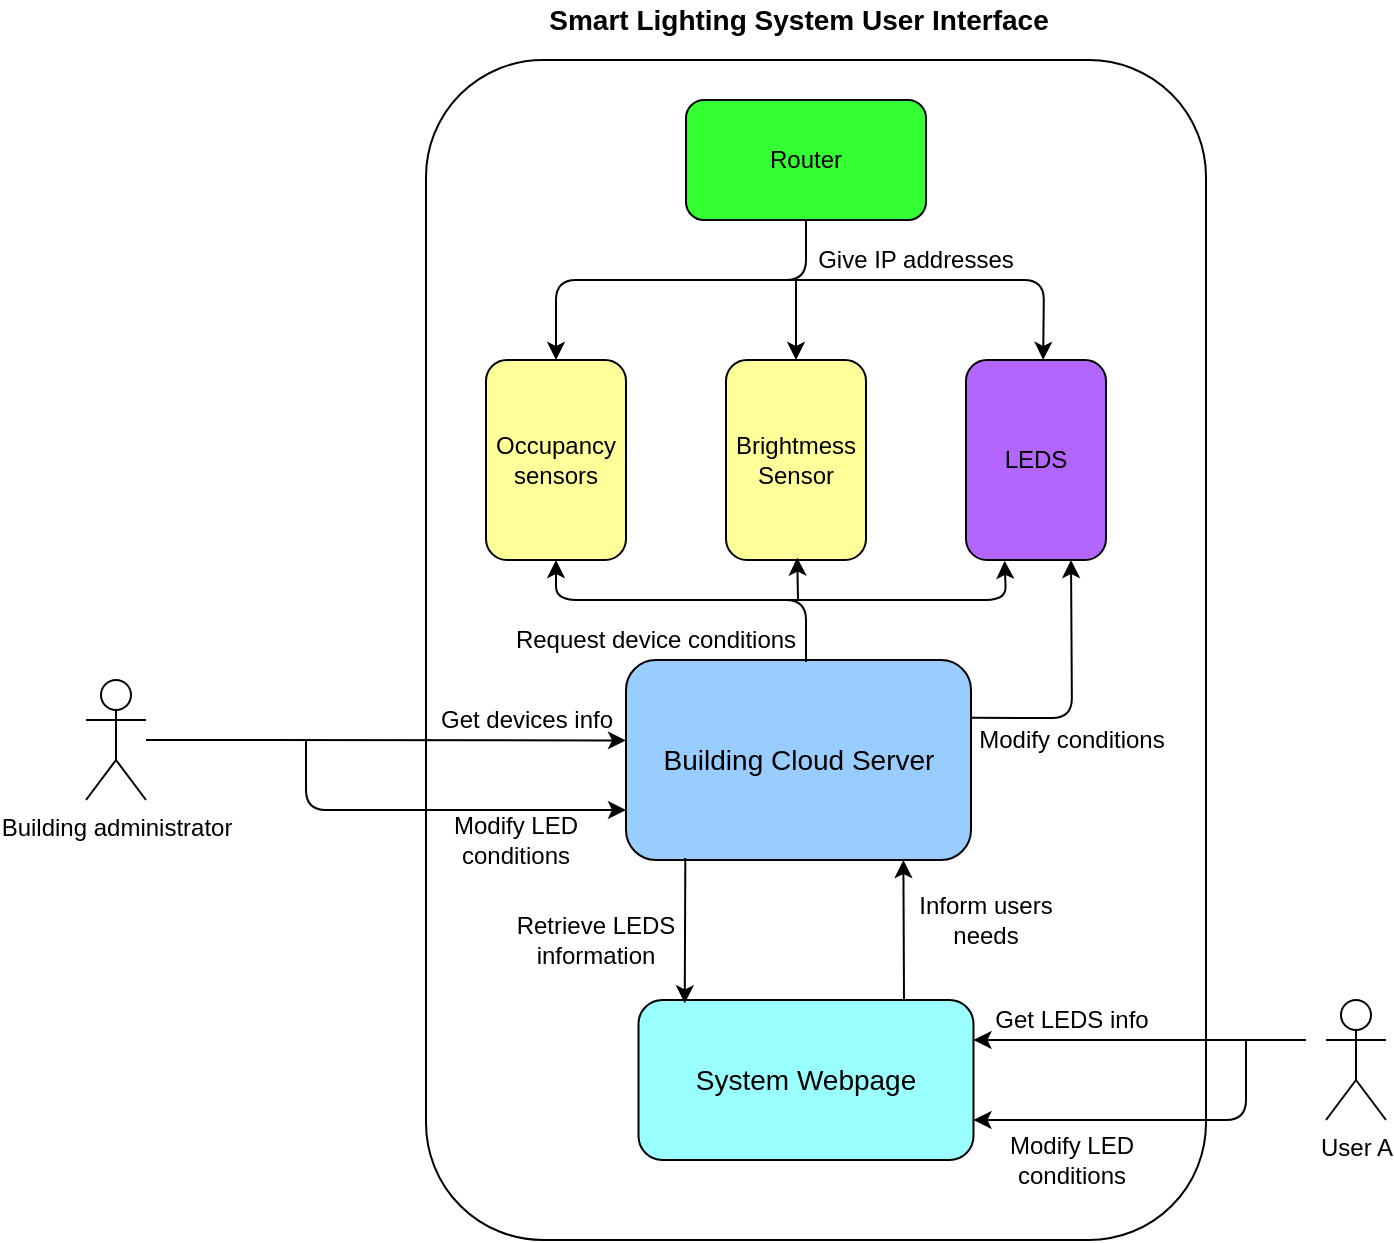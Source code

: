 <mxfile version="14.6.6" type="github">
  <diagram id="Og93Gh9kfyR5OOlGd0UQ" name="Page-1">
    <mxGraphModel dx="1460" dy="670" grid="1" gridSize="10" guides="1" tooltips="1" connect="1" arrows="1" fold="1" page="1" pageScale="1" pageWidth="1169" pageHeight="1654" math="0" shadow="0">
      <root>
        <mxCell id="0" />
        <mxCell id="1" parent="0" />
        <mxCell id="w4mPT2yalqKGG9EK5j_i-1" value="" style="rounded=1;whiteSpace=wrap;html=1;" vertex="1" parent="1">
          <mxGeometry x="380" y="230" width="390" height="590" as="geometry" />
        </mxCell>
        <mxCell id="w4mPT2yalqKGG9EK5j_i-2" value="&lt;font style=&quot;font-size: 14px&quot;&gt;&lt;b&gt;Smart Lighting System User Interface&lt;/b&gt;&lt;/font&gt;" style="text;html=1;align=center;verticalAlign=middle;resizable=0;points=[];autosize=1;strokeColor=none;" vertex="1" parent="1">
          <mxGeometry x="431.25" y="200" width="270" height="20" as="geometry" />
        </mxCell>
        <mxCell id="w4mPT2yalqKGG9EK5j_i-3" value="Building administrator" style="shape=umlActor;verticalLabelPosition=bottom;verticalAlign=top;html=1;outlineConnect=0;" vertex="1" parent="1">
          <mxGeometry x="210" y="540" width="30" height="60" as="geometry" />
        </mxCell>
        <mxCell id="w4mPT2yalqKGG9EK5j_i-4" value="User A" style="shape=umlActor;verticalLabelPosition=bottom;verticalAlign=top;html=1;outlineConnect=0;" vertex="1" parent="1">
          <mxGeometry x="830" y="700" width="30" height="60" as="geometry" />
        </mxCell>
        <mxCell id="w4mPT2yalqKGG9EK5j_i-6" value="Router" style="rounded=1;whiteSpace=wrap;html=1;fillColor=#33FF33;" vertex="1" parent="1">
          <mxGeometry x="510" y="250" width="120" height="60" as="geometry" />
        </mxCell>
        <mxCell id="w4mPT2yalqKGG9EK5j_i-7" value="Brightmess Sensor" style="rounded=1;whiteSpace=wrap;html=1;fillColor=#FFFF99;" vertex="1" parent="1">
          <mxGeometry x="530" y="380" width="70" height="100" as="geometry" />
        </mxCell>
        <mxCell id="w4mPT2yalqKGG9EK5j_i-8" value="Occupancy sensors" style="rounded=1;whiteSpace=wrap;html=1;fillColor=#FFFF99;" vertex="1" parent="1">
          <mxGeometry x="410" y="380" width="70" height="100" as="geometry" />
        </mxCell>
        <mxCell id="w4mPT2yalqKGG9EK5j_i-9" value="LEDS" style="rounded=1;whiteSpace=wrap;html=1;fillColor=#B266FF;" vertex="1" parent="1">
          <mxGeometry x="650" y="380" width="70" height="100" as="geometry" />
        </mxCell>
        <mxCell id="w4mPT2yalqKGG9EK5j_i-10" value="" style="endArrow=classic;html=1;entryX=0.5;entryY=0;entryDx=0;entryDy=0;exitX=0.5;exitY=1;exitDx=0;exitDy=0;" edge="1" parent="1" source="w4mPT2yalqKGG9EK5j_i-6" target="w4mPT2yalqKGG9EK5j_i-8">
          <mxGeometry width="50" height="50" relative="1" as="geometry">
            <mxPoint x="380" y="440" as="sourcePoint" />
            <mxPoint x="430" y="390" as="targetPoint" />
            <Array as="points">
              <mxPoint x="570" y="340" />
              <mxPoint x="445" y="340" />
            </Array>
          </mxGeometry>
        </mxCell>
        <mxCell id="w4mPT2yalqKGG9EK5j_i-11" value="" style="endArrow=classic;html=1;entryX=0.5;entryY=0;entryDx=0;entryDy=0;" edge="1" parent="1" target="w4mPT2yalqKGG9EK5j_i-7">
          <mxGeometry width="50" height="50" relative="1" as="geometry">
            <mxPoint x="565" y="340" as="sourcePoint" />
            <mxPoint x="530" y="370" as="targetPoint" />
          </mxGeometry>
        </mxCell>
        <mxCell id="w4mPT2yalqKGG9EK5j_i-12" value="" style="endArrow=classic;html=1;entryX=0.551;entryY=-0.001;entryDx=0;entryDy=0;entryPerimeter=0;" edge="1" parent="1" target="w4mPT2yalqKGG9EK5j_i-9">
          <mxGeometry width="50" height="50" relative="1" as="geometry">
            <mxPoint x="560" y="340" as="sourcePoint" />
            <mxPoint x="580" y="330" as="targetPoint" />
            <Array as="points">
              <mxPoint x="689" y="340" />
            </Array>
          </mxGeometry>
        </mxCell>
        <mxCell id="w4mPT2yalqKGG9EK5j_i-13" value="Give IP addresses" style="text;html=1;strokeColor=none;fillColor=none;align=center;verticalAlign=middle;whiteSpace=wrap;rounded=0;" vertex="1" parent="1">
          <mxGeometry x="560" y="320" width="130" height="20" as="geometry" />
        </mxCell>
        <mxCell id="w4mPT2yalqKGG9EK5j_i-14" value="&lt;font style=&quot;font-size: 14px&quot;&gt;Building Cloud Server&lt;/font&gt;" style="rounded=1;whiteSpace=wrap;html=1;fillColor=#99CCFF;" vertex="1" parent="1">
          <mxGeometry x="480" y="530" width="172.5" height="100" as="geometry" />
        </mxCell>
        <mxCell id="w4mPT2yalqKGG9EK5j_i-15" value="" style="endArrow=classic;html=1;entryX=0.5;entryY=1;entryDx=0;entryDy=0;" edge="1" parent="1" target="w4mPT2yalqKGG9EK5j_i-8">
          <mxGeometry width="50" height="50" relative="1" as="geometry">
            <mxPoint x="570" y="531" as="sourcePoint" />
            <mxPoint x="460" y="530" as="targetPoint" />
            <Array as="points">
              <mxPoint x="570" y="500" />
              <mxPoint x="445" y="500" />
            </Array>
          </mxGeometry>
        </mxCell>
        <mxCell id="w4mPT2yalqKGG9EK5j_i-16" value="" style="endArrow=classic;html=1;entryX=0.276;entryY=1.004;entryDx=0;entryDy=0;entryPerimeter=0;" edge="1" parent="1" target="w4mPT2yalqKGG9EK5j_i-9">
          <mxGeometry width="50" height="50" relative="1" as="geometry">
            <mxPoint x="560" y="500" as="sourcePoint" />
            <mxPoint x="672" y="481" as="targetPoint" />
            <Array as="points">
              <mxPoint x="670" y="500" />
            </Array>
          </mxGeometry>
        </mxCell>
        <mxCell id="w4mPT2yalqKGG9EK5j_i-17" value="" style="endArrow=classic;html=1;entryX=0.509;entryY=0.988;entryDx=0;entryDy=0;entryPerimeter=0;" edge="1" parent="1" target="w4mPT2yalqKGG9EK5j_i-7">
          <mxGeometry width="50" height="50" relative="1" as="geometry">
            <mxPoint x="566" y="500" as="sourcePoint" />
            <mxPoint x="600" y="490" as="targetPoint" />
          </mxGeometry>
        </mxCell>
        <mxCell id="w4mPT2yalqKGG9EK5j_i-18" value="Request device conditions" style="text;html=1;strokeColor=none;fillColor=none;align=center;verticalAlign=middle;whiteSpace=wrap;rounded=0;" vertex="1" parent="1">
          <mxGeometry x="420" y="510" width="150" height="20" as="geometry" />
        </mxCell>
        <mxCell id="w4mPT2yalqKGG9EK5j_i-19" value="" style="endArrow=classic;html=1;exitX=1.003;exitY=0.289;exitDx=0;exitDy=0;exitPerimeter=0;entryX=0.75;entryY=1;entryDx=0;entryDy=0;" edge="1" parent="1" source="w4mPT2yalqKGG9EK5j_i-14" target="w4mPT2yalqKGG9EK5j_i-9">
          <mxGeometry width="50" height="50" relative="1" as="geometry">
            <mxPoint x="610" y="490" as="sourcePoint" />
            <mxPoint x="660" y="440" as="targetPoint" />
            <Array as="points">
              <mxPoint x="703" y="559" />
            </Array>
          </mxGeometry>
        </mxCell>
        <mxCell id="w4mPT2yalqKGG9EK5j_i-20" value="Modify conditions" style="text;html=1;strokeColor=none;fillColor=none;align=center;verticalAlign=middle;whiteSpace=wrap;rounded=0;" vertex="1" parent="1">
          <mxGeometry x="652.5" y="560" width="100" height="20" as="geometry" />
        </mxCell>
        <mxCell id="w4mPT2yalqKGG9EK5j_i-22" value="" style="endArrow=classic;html=1;entryX=0;entryY=0.402;entryDx=0;entryDy=0;entryPerimeter=0;" edge="1" parent="1" source="w4mPT2yalqKGG9EK5j_i-3" target="w4mPT2yalqKGG9EK5j_i-14">
          <mxGeometry width="50" height="50" relative="1" as="geometry">
            <mxPoint x="360" y="600" as="sourcePoint" />
            <mxPoint x="477" y="568" as="targetPoint" />
          </mxGeometry>
        </mxCell>
        <mxCell id="w4mPT2yalqKGG9EK5j_i-23" value="Get devices info" style="text;html=1;align=center;verticalAlign=middle;resizable=0;points=[];autosize=1;strokeColor=none;" vertex="1" parent="1">
          <mxGeometry x="380" y="550" width="100" height="20" as="geometry" />
        </mxCell>
        <mxCell id="w4mPT2yalqKGG9EK5j_i-24" value="" style="endArrow=classic;html=1;entryX=0;entryY=0.75;entryDx=0;entryDy=0;" edge="1" parent="1" target="w4mPT2yalqKGG9EK5j_i-14">
          <mxGeometry width="50" height="50" relative="1" as="geometry">
            <mxPoint x="320" y="570" as="sourcePoint" />
            <mxPoint x="410" y="550" as="targetPoint" />
            <Array as="points">
              <mxPoint x="320" y="605" />
            </Array>
          </mxGeometry>
        </mxCell>
        <mxCell id="w4mPT2yalqKGG9EK5j_i-25" value="Modify LED conditions" style="text;html=1;strokeColor=none;fillColor=none;align=center;verticalAlign=middle;whiteSpace=wrap;rounded=0;" vertex="1" parent="1">
          <mxGeometry x="390" y="610" width="70" height="20" as="geometry" />
        </mxCell>
        <mxCell id="w4mPT2yalqKGG9EK5j_i-26" value="&lt;font style=&quot;font-size: 14px&quot;&gt;System Webpage&lt;/font&gt;" style="rounded=1;whiteSpace=wrap;html=1;fillColor=#99FFFF;" vertex="1" parent="1">
          <mxGeometry x="486.25" y="700" width="167.5" height="80" as="geometry" />
        </mxCell>
        <mxCell id="w4mPT2yalqKGG9EK5j_i-27" value="" style="endArrow=classic;html=1;entryX=0.804;entryY=1;entryDx=0;entryDy=0;entryPerimeter=0;" edge="1" parent="1" target="w4mPT2yalqKGG9EK5j_i-14">
          <mxGeometry width="50" height="50" relative="1" as="geometry">
            <mxPoint x="619" y="700" as="sourcePoint" />
            <mxPoint x="590" y="560" as="targetPoint" />
          </mxGeometry>
        </mxCell>
        <mxCell id="w4mPT2yalqKGG9EK5j_i-28" value="Inform users needs" style="text;html=1;strokeColor=none;fillColor=none;align=center;verticalAlign=middle;whiteSpace=wrap;rounded=0;" vertex="1" parent="1">
          <mxGeometry x="620" y="650" width="80" height="20" as="geometry" />
        </mxCell>
        <mxCell id="w4mPT2yalqKGG9EK5j_i-29" value="" style="endArrow=classic;html=1;exitX=0.172;exitY=0.99;exitDx=0;exitDy=0;exitPerimeter=0;entryX=0.138;entryY=0.021;entryDx=0;entryDy=0;entryPerimeter=0;" edge="1" parent="1" source="w4mPT2yalqKGG9EK5j_i-14" target="w4mPT2yalqKGG9EK5j_i-26">
          <mxGeometry width="50" height="50" relative="1" as="geometry">
            <mxPoint x="600" y="630" as="sourcePoint" />
            <mxPoint x="650" y="580" as="targetPoint" />
          </mxGeometry>
        </mxCell>
        <mxCell id="w4mPT2yalqKGG9EK5j_i-30" value="Retrieve LEDS information" style="text;html=1;strokeColor=none;fillColor=none;align=center;verticalAlign=middle;whiteSpace=wrap;rounded=0;" vertex="1" parent="1">
          <mxGeometry x="420" y="660" width="90" height="20" as="geometry" />
        </mxCell>
        <mxCell id="w4mPT2yalqKGG9EK5j_i-34" value="" style="endArrow=classic;html=1;entryX=1;entryY=0.25;entryDx=0;entryDy=0;" edge="1" parent="1" target="w4mPT2yalqKGG9EK5j_i-26">
          <mxGeometry width="50" height="50" relative="1" as="geometry">
            <mxPoint x="820" y="720" as="sourcePoint" />
            <mxPoint x="470" y="760" as="targetPoint" />
          </mxGeometry>
        </mxCell>
        <mxCell id="w4mPT2yalqKGG9EK5j_i-35" value="Get LEDS info" style="text;html=1;strokeColor=none;fillColor=none;align=center;verticalAlign=middle;whiteSpace=wrap;rounded=0;" vertex="1" parent="1">
          <mxGeometry x="662.5" y="700" width="80" height="20" as="geometry" />
        </mxCell>
        <mxCell id="w4mPT2yalqKGG9EK5j_i-36" value="" style="endArrow=classic;html=1;entryX=1;entryY=0.75;entryDx=0;entryDy=0;" edge="1" parent="1" target="w4mPT2yalqKGG9EK5j_i-26">
          <mxGeometry width="50" height="50" relative="1" as="geometry">
            <mxPoint x="790" y="720" as="sourcePoint" />
            <mxPoint x="730" y="680" as="targetPoint" />
            <Array as="points">
              <mxPoint x="790" y="760" />
            </Array>
          </mxGeometry>
        </mxCell>
        <mxCell id="w4mPT2yalqKGG9EK5j_i-37" value="Modify LED conditions" style="text;html=1;strokeColor=none;fillColor=none;align=center;verticalAlign=middle;whiteSpace=wrap;rounded=0;" vertex="1" parent="1">
          <mxGeometry x="667.5" y="770" width="70" height="20" as="geometry" />
        </mxCell>
      </root>
    </mxGraphModel>
  </diagram>
</mxfile>
